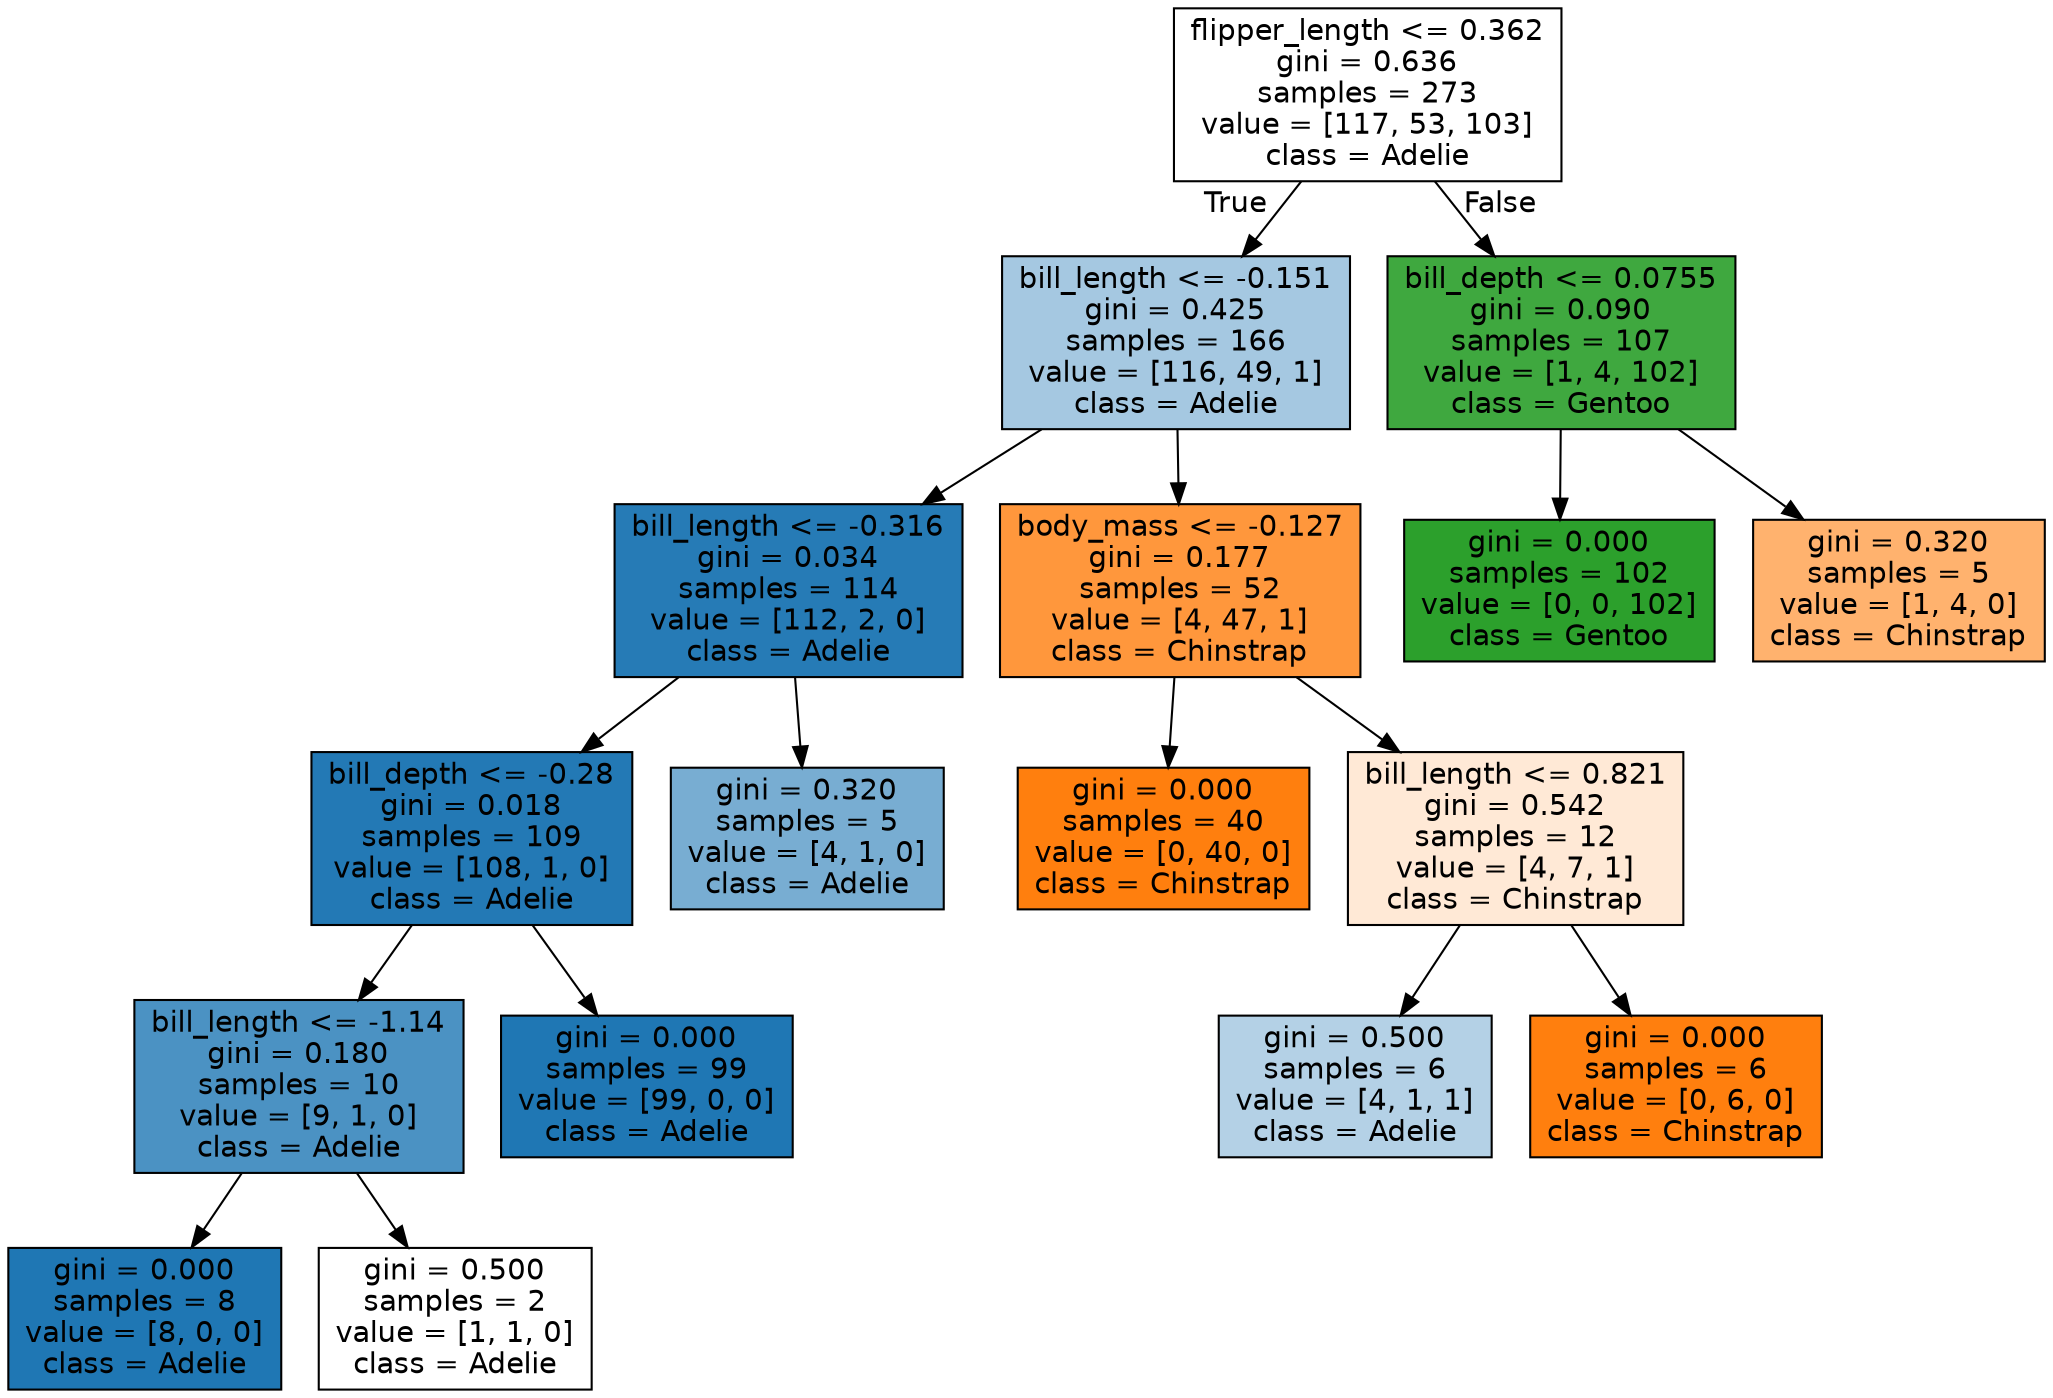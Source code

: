 digraph Tree {
    node [shape=box, style="filled", color="black", fontname="helvetica"] ;
    edge [fontname="helvetica"] ;
    0 [label="flipper_length \<= 0.362\ngini = 0.636\nsamples = 273\nvalue = [117, 53, 103]\nclass = Adelie", fillcolor="#ffffff"] ;
    0 -> 1 [labeldistance=2.5, labelangle=45, headlabel="True"] ;
    0 -> 14 [labeldistance=2.5, labelangle=-45, headlabel="False"] ;
    1 [label="bill_length \<= -0.151\ngini = 0.425\nsamples = 166\nvalue = [116, 49, 1]\nclass = Adelie", fillcolor="#a5c8e1"] ;
    1 -> 2 ;
    1 -> 9 ;
    2 [label="bill_length \<= -0.316\ngini = 0.034\nsamples = 114\nvalue = [112, 2, 0]\nclass = Adelie", fillcolor="#267bb6"] ;
    2 -> 3 ;
    2 -> 8 ;
    3 [label="bill_depth \<= -0.28\ngini = 0.018\nsamples = 109\nvalue = [108, 1, 0]\nclass = Adelie", fillcolor="#2379b5"] ;
    3 -> 4 ;
    3 -> 7 ;
    4 [label="bill_length \<= -1.14\ngini = 0.180\nsamples = 10\nvalue = [9, 1, 0]\nclass = Adelie", fillcolor="#4b92c3"] ;
    4 -> 5 ;
    4 -> 6 ;
    5 [label="gini = 0.000\nsamples = 8\nvalue = [8, 0, 0]\nclass = Adelie", fillcolor="#1f77b4"] ;
    6 [label="gini = 0.500\nsamples = 2\nvalue = [1, 1, 0]\nclass = Adelie", fillcolor="#ffffff"] ;
    7 [label="gini = 0.000\nsamples = 99\nvalue = [99, 0, 0]\nclass = Adelie", fillcolor="#1f77b4"] ;
    8 [label="gini = 0.320\nsamples = 5\nvalue = [4, 1, 0]\nclass = Adelie", fillcolor="#78add2"] ;
    9 [label="body_mass \<= -0.127\ngini = 0.177\nsamples = 52\nvalue = [4, 47, 1]\nclass = Chinstrap", fillcolor="#ff973c"] ;
    9 -> 10 ;
    9 -> 11 ;
    10 [label="gini = 0.000\nsamples = 40\nvalue = [0, 40, 0]\nclass = Chinstrap", fillcolor="#ff7f0e"] ;
    11 [label="bill_length \<= 0.821\ngini = 0.542\nsamples = 12\nvalue = [4, 7, 1]\nclass = Chinstrap", fillcolor="#ffe9d6"] ;
    11 -> 12 ;
    11 -> 13 ;
    12 [label="gini = 0.500\nsamples = 6\nvalue = [4, 1, 1]\nclass = Adelie", fillcolor="#b4d1e6"] ;
    13 [label="gini = 0.000\nsamples = 6\nvalue = [0, 6, 0]\nclass = Chinstrap", fillcolor="#ff7f0e"] ;
    14 [label="bill_depth \<= 0.0755\ngini = 0.090\nsamples = 107\nvalue = [1, 4, 102]\nclass = Gentoo", fillcolor="#3fa83f"] ;
    14 -> 15 ;
    14 -> 16 ;
    15 [label="gini = 0.000\nsamples = 102\nvalue = [0, 0, 102]\nclass = Gentoo", fillcolor="#2ca02c"] ;
    16 [label="gini = 0.320\nsamples = 5\nvalue = [1, 4, 0]\nclass = Chinstrap", fillcolor="#ffb26e"] ;
}
